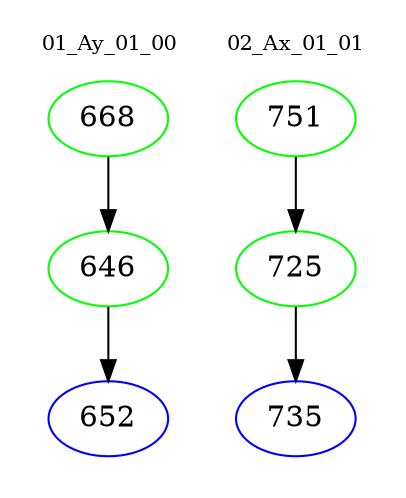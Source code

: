 digraph{
subgraph cluster_0 {
color = white
label = "01_Ay_01_00";
fontsize=10;
T0_668 [label="668", color="green"]
T0_668 -> T0_646 [color="black"]
T0_646 [label="646", color="green"]
T0_646 -> T0_652 [color="black"]
T0_652 [label="652", color="blue"]
}
subgraph cluster_1 {
color = white
label = "02_Ax_01_01";
fontsize=10;
T1_751 [label="751", color="green"]
T1_751 -> T1_725 [color="black"]
T1_725 [label="725", color="green"]
T1_725 -> T1_735 [color="black"]
T1_735 [label="735", color="blue"]
}
}

